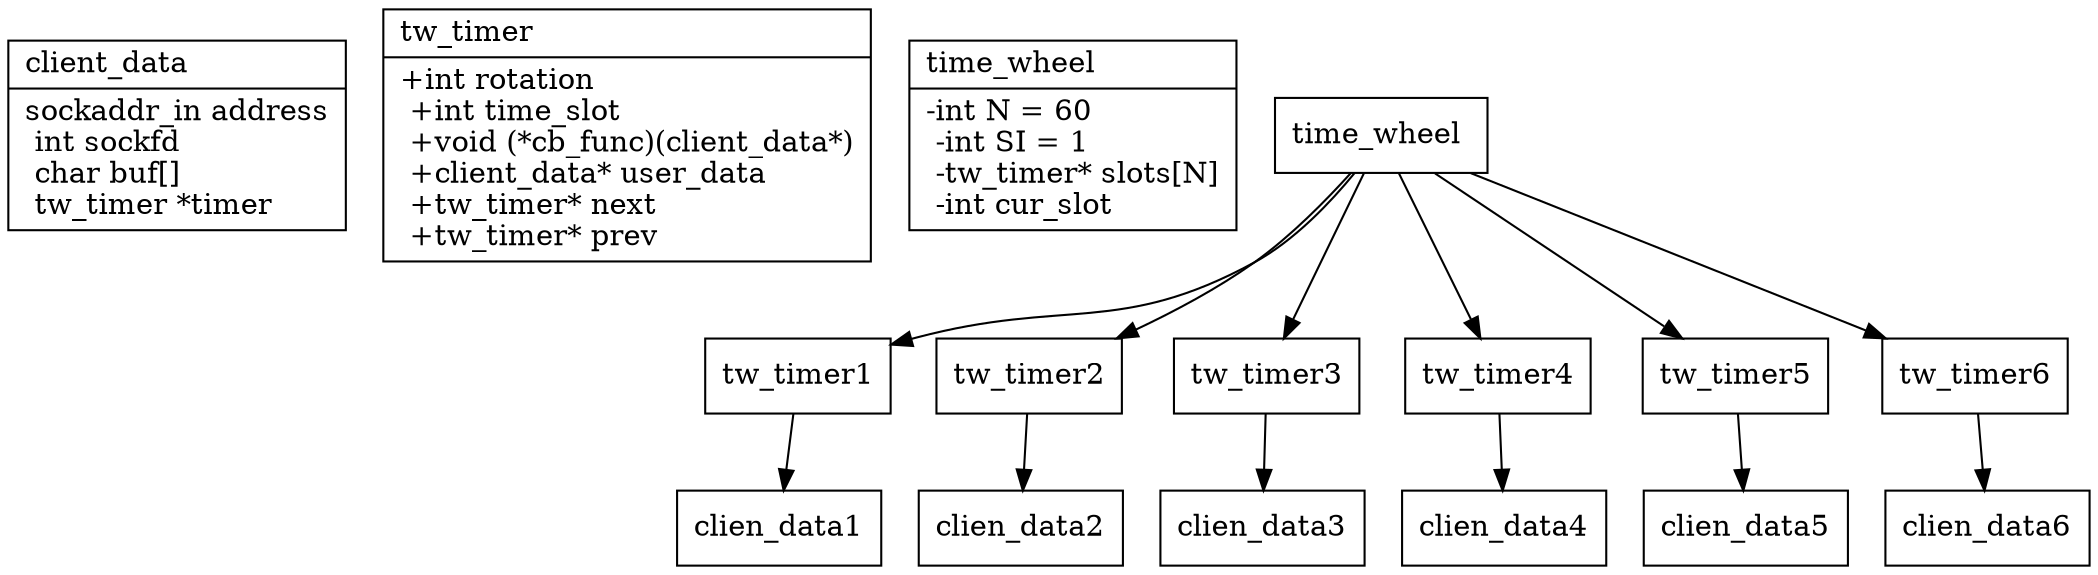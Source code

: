 digraph{
    rankdir = UD;
    node [shape = record]
    "client_data"[label ="{
        client_data\l
        |
        sockaddr_in address\l
        int sockfd\l
        char buf[]\l
        tw_timer *timer\l
    }" ]

    "tw_timer"[label = "{
        tw_timer\l
        |
        +int rotation\l
        +int time_slot\l
        +void (*cb_func)(client_data*)\l
        +client_data* user_data\l
        +tw_timer* next\l
        +tw_timer* prev\l
    }"]

    "time_wheel"[label ="{
        time_wheel\l
        |
        -int N = 60\l
        -int SI = 1\l
        -tw_timer* slots[N]\l
        -int cur_slot\l
    }"]

    "time_wheel " -> "tw_timer1" -> "clien_data1";
    "time_wheel " -> "tw_timer2" -> "clien_data2";
    "time_wheel " -> "tw_timer3" -> "clien_data3";
    "time_wheel " -> "tw_timer4" -> "clien_data4";
    "time_wheel " -> "tw_timer5" -> "clien_data5";
    "time_wheel " -> "tw_timer6" -> "clien_data6";
}
